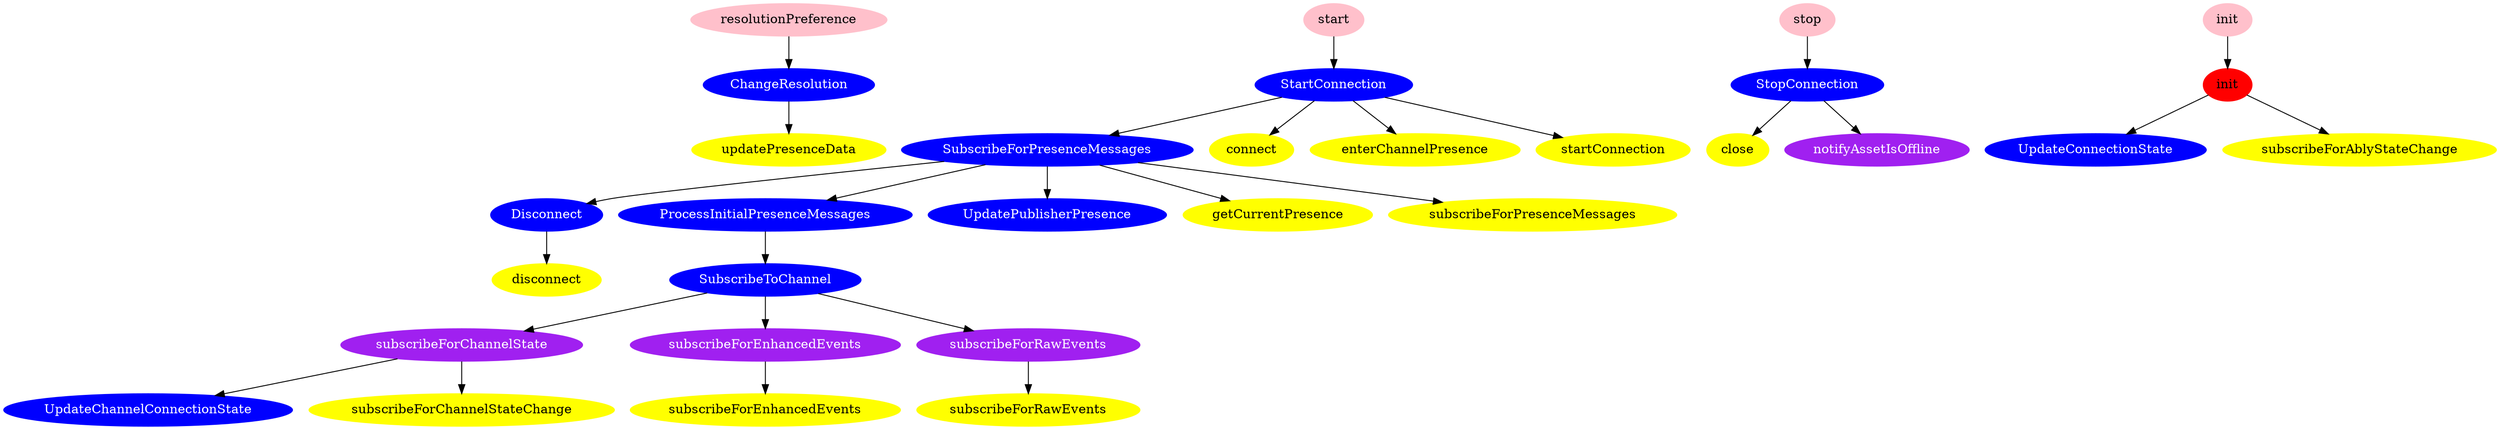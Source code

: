 digraph {
  subgraph workers {
    label = "Workers";
    node [style=filled, color=blue, fontcolor=white];

    // This is a list of all of the workers in the subscriber SDK
    ChangeResolution;
    Disconnect;
    ProcessInitialPresenceMessages;
    StartConnection;
    StopConnection;
    SubscribeForPresenceMessages;
    SubscribeToChannel;
    UpdateChannelConnectionState;
    UpdateConnectionState;
    UpdatePublisherPresence;
  }

  subgraph ably_wrapper {
    label = "Ably wrapper";
    node [style=filled, color=yellow];

    close;
    connect;
    disconnect;
    enterChannelPresence;
    getCurrentPresence;
    startConnection;
    subscribeForPresenceMessages;
    updatePresenceData;
    subscribeForAblyStateChange;
    subscribeForChannelStateChange;
    ably_subscribeForEnhancedEvents [label = "subscribeForEnhancedEvents"];
    ably_subscribeForRawEvents [label = "subscribeForRawEvents"];
  }

  subgraph CoreSubscriber_public_methods {
    label = "CoreSubscriber public methods";
    node [style=filled, color=red];

    CoreSubscriber_init [label = "init"];
  }

  subgraph DefaultSubscriber_public_methods {
    label = "DefaultSubscriber public methods";
    node [style=filled, color=pink];

    DefaultSubscriber_init [label = "init"];
    start;
    resolutionPreference;
    stop;
  }

  subgraph CoreSubscriber_SubscriberInteractor {
    label = "CoreSubscriber’s implementation of SubscriberInteractor"
    node [style=filled, color=purple, fontcolor=white];

    notifyAssetIsOffline;
    subscribeForChannelState;
    subscribeForEnhancedEvents;
    subscribeForRawEvents;
  }

  // Workers posted by workers

  ProcessInitialPresenceMessages -> SubscribeToChannel;

  StartConnection -> SubscribeForPresenceMessages;

  SubscribeForPresenceMessages -> Disconnect;
  SubscribeForPresenceMessages -> ProcessInitialPresenceMessages;
  SubscribeForPresenceMessages -> UpdatePublisherPresence;

  // Ably wrapper methods called by workers

  ChangeResolution -> updatePresenceData;

  Disconnect -> disconnect;

  StartConnection -> connect;
  StartConnection -> enterChannelPresence;
  StartConnection -> startConnection;

  StopConnection -> close;

  SubscribeForPresenceMessages -> getCurrentPresence;
  SubscribeForPresenceMessages -> subscribeForPresenceMessages;

  // SubscriberInteractor methods called by workers

  StopConnection -> notifyAssetIsOffline;

  SubscribeToChannel -> subscribeForChannelState;
  SubscribeToChannel -> subscribeForEnhancedEvents;
  SubscribeToChannel -> subscribeForRawEvents;

  // CoreSubscriber enqueued workers

  CoreSubscriber_init -> UpdateConnectionState

  subscribeForChannelState -> UpdateChannelConnectionState

  // DefaultSubscriber called methods

  DefaultSubscriber_init -> CoreSubscriber_init;

  // DefaultSubscriber enqueued workers (by calling core.enqueue)

  start -> StartConnection;
  resolutionPreference -> ChangeResolution;
  stop -> StopConnection;

  // Ably wrapper methods called by CoreSubscriber

  CoreSubscriber_init -> subscribeForAblyStateChange;
  subscribeForChannelState -> subscribeForChannelStateChange;
  subscribeForEnhancedEvents -> ably_subscribeForEnhancedEvents;
  subscribeForRawEvents -> ably_subscribeForRawEvents;
}
